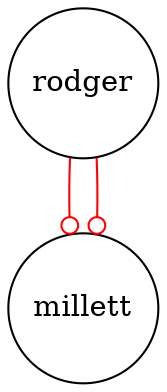 digraph partdisa_rodger_millett { 
 K=0.6 
 "rodger" -> { "millett" } [color="red", arrowhead="odot", penwidth=1, href="#252"]; 
 "rodger" -> { "millett" } [color="red", arrowhead="odot", penwidth=1, href="#258"]; 
 "rodger" [shape="circle", fixedsize="true", height=1, width=1, style="filled", fillcolor="white", href="#rodger"]; 
 "millett" [shape="circle", fixedsize="true", height=1, width=1, style="filled", fillcolor="white", href="#millett"]; 

}